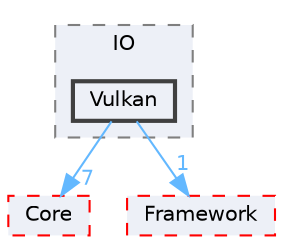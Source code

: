 digraph "D:/Peridyno/peridyno/src/IO/Vulkan"
{
 // LATEX_PDF_SIZE
  bgcolor="transparent";
  edge [fontname=Helvetica,fontsize=10,labelfontname=Helvetica,labelfontsize=10];
  node [fontname=Helvetica,fontsize=10,shape=box,height=0.2,width=0.4];
  compound=true
  subgraph clusterdir_ad704191c13ee5eda64786a6ffabcfdc {
    graph [ bgcolor="#edf0f7", pencolor="grey50", label="IO", fontname=Helvetica,fontsize=10 style="filled,dashed", URL="dir_ad704191c13ee5eda64786a6ffabcfdc.html",tooltip=""]
  dir_db3acc5be4f5c3bc75416a47725d7ff3 [label="Vulkan", fillcolor="#edf0f7", color="grey25", style="filled,bold", URL="dir_db3acc5be4f5c3bc75416a47725d7ff3.html",tooltip=""];
  }
  dir_18ab09de471ddf4a6c726bf6f36eb1c9 [label="Core", fillcolor="#edf0f7", color="red", style="filled,dashed", URL="dir_18ab09de471ddf4a6c726bf6f36eb1c9.html",tooltip=""];
  dir_72c161997c5186b0a4bbf39a44809cf4 [label="Framework", fillcolor="#edf0f7", color="red", style="filled,dashed", URL="dir_72c161997c5186b0a4bbf39a44809cf4.html",tooltip=""];
  dir_db3acc5be4f5c3bc75416a47725d7ff3->dir_18ab09de471ddf4a6c726bf6f36eb1c9 [headlabel="7", labeldistance=1.5 headhref="dir_000092_000014.html" href="dir_000092_000014.html" color="steelblue1" fontcolor="steelblue1"];
  dir_db3acc5be4f5c3bc75416a47725d7ff3->dir_72c161997c5186b0a4bbf39a44809cf4 [headlabel="1", labeldistance=1.5 headhref="dir_000092_000027.html" href="dir_000092_000027.html" color="steelblue1" fontcolor="steelblue1"];
}
